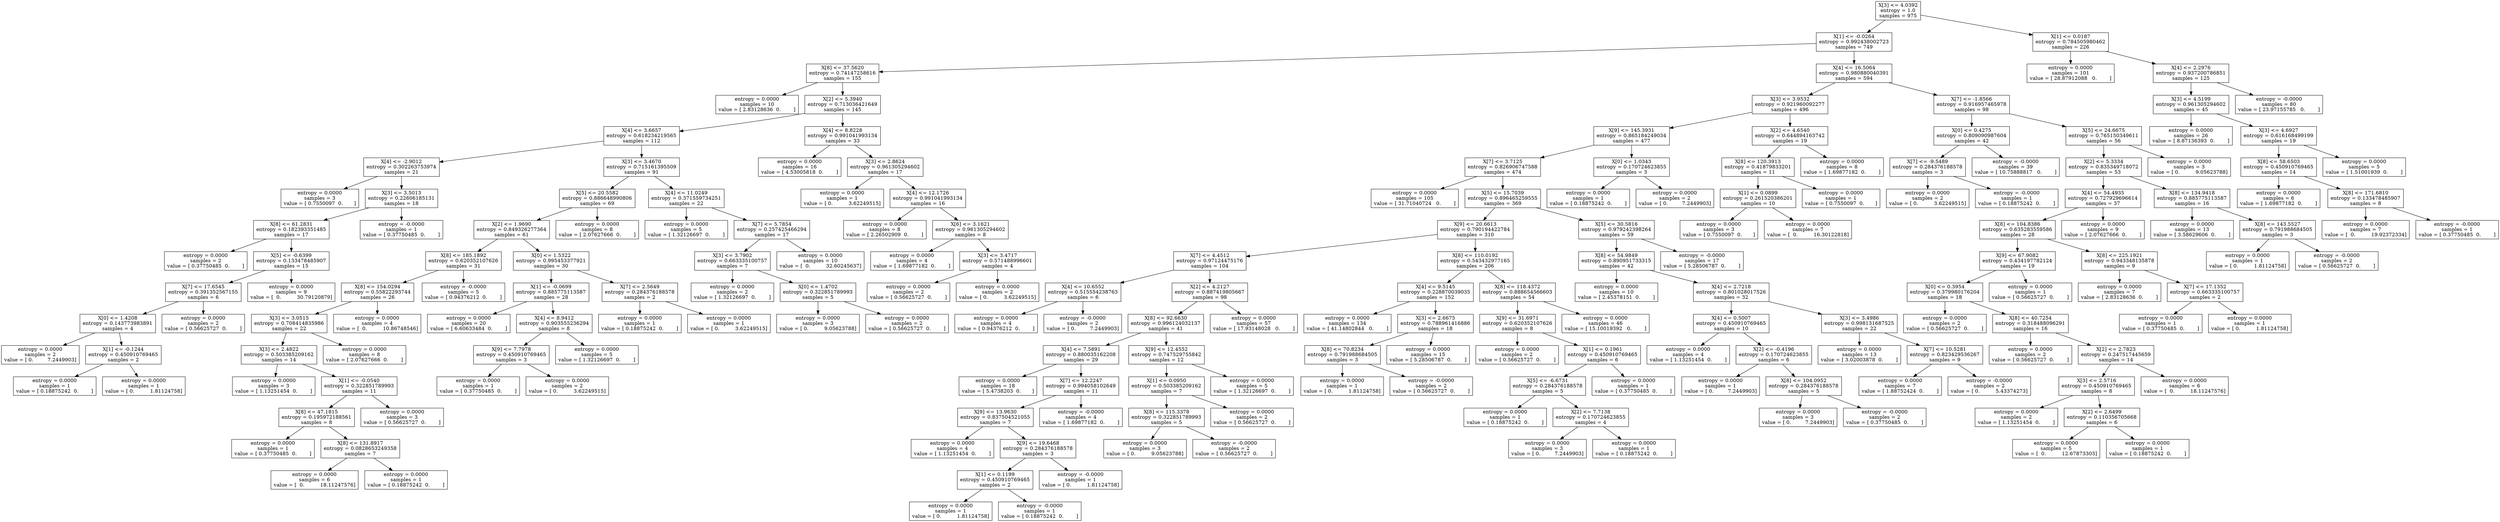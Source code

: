 digraph Tree {
0 [label="X[3] <= 4.0392\nentropy = 1.0\nsamples = 975", shape="box"] ;
1 [label="X[1] <= -0.0264\nentropy = 0.992438002723\nsamples = 749", shape="box"] ;
0 -> 1 ;
2 [label="X[8] <= 37.5620\nentropy = 0.74147258616\nsamples = 155", shape="box"] ;
1 -> 2 ;
3 [label="entropy = 0.0000\nsamples = 10\nvalue = [ 2.83128636  0.        ]", shape="box"] ;
2 -> 3 ;
4 [label="X[2] <= 5.3940\nentropy = 0.713036421649\nsamples = 145", shape="box"] ;
2 -> 4 ;
5 [label="X[4] <= 3.6657\nentropy = 0.618234219565\nsamples = 112", shape="box"] ;
4 -> 5 ;
6 [label="X[4] <= -2.9012\nentropy = 0.302263753974\nsamples = 21", shape="box"] ;
5 -> 6 ;
7 [label="entropy = 0.0000\nsamples = 3\nvalue = [ 0.7550097  0.       ]", shape="box"] ;
6 -> 7 ;
8 [label="X[3] <= 3.5013\nentropy = 0.22606185131\nsamples = 18", shape="box"] ;
6 -> 8 ;
9 [label="X[8] <= 61.2831\nentropy = 0.182393351485\nsamples = 17", shape="box"] ;
8 -> 9 ;
10 [label="entropy = 0.0000\nsamples = 2\nvalue = [ 0.37750485  0.        ]", shape="box"] ;
9 -> 10 ;
11 [label="X[5] <= -0.6399\nentropy = 0.133478485907\nsamples = 15", shape="box"] ;
9 -> 11 ;
12 [label="X[7] <= 17.6545\nentropy = 0.391352567155\nsamples = 6", shape="box"] ;
11 -> 12 ;
13 [label="X[0] <= 1.4208\nentropy = 0.143773983891\nsamples = 4", shape="box"] ;
12 -> 13 ;
14 [label="entropy = 0.0000\nsamples = 2\nvalue = [ 0.         7.2449903]", shape="box"] ;
13 -> 14 ;
15 [label="X[1] <= -0.1244\nentropy = 0.450910769465\nsamples = 2", shape="box"] ;
13 -> 15 ;
16 [label="entropy = 0.0000\nsamples = 1\nvalue = [ 0.18875242  0.        ]", shape="box"] ;
15 -> 16 ;
17 [label="entropy = 0.0000\nsamples = 1\nvalue = [ 0.          1.81124758]", shape="box"] ;
15 -> 17 ;
18 [label="entropy = 0.0000\nsamples = 2\nvalue = [ 0.56625727  0.        ]", shape="box"] ;
12 -> 18 ;
19 [label="entropy = 0.0000\nsamples = 9\nvalue = [  0.          30.79120879]", shape="box"] ;
11 -> 19 ;
20 [label="entropy = -0.0000\nsamples = 1\nvalue = [ 0.37750485  0.        ]", shape="box"] ;
8 -> 20 ;
21 [label="X[3] <= 3.4670\nentropy = 0.715161395509\nsamples = 91", shape="box"] ;
5 -> 21 ;
22 [label="X[5] <= 20.5582\nentropy = 0.886648990806\nsamples = 69", shape="box"] ;
21 -> 22 ;
23 [label="X[2] <= 1.9690\nentropy = 0.849326277364\nsamples = 61", shape="box"] ;
22 -> 23 ;
24 [label="X[8] <= 185.1892\nentropy = 0.620352107626\nsamples = 31", shape="box"] ;
23 -> 24 ;
25 [label="X[8] <= 154.0294\nentropy = 0.55822293744\nsamples = 26", shape="box"] ;
24 -> 25 ;
26 [label="X[3] <= 3.0515\nentropy = 0.708414835986\nsamples = 22", shape="box"] ;
25 -> 26 ;
27 [label="X[3] <= 2.4822\nentropy = 0.503385209162\nsamples = 14", shape="box"] ;
26 -> 27 ;
28 [label="entropy = 0.0000\nsamples = 3\nvalue = [ 1.13251454  0.        ]", shape="box"] ;
27 -> 28 ;
29 [label="X[1] <= -0.0540\nentropy = 0.322851789993\nsamples = 11", shape="box"] ;
27 -> 29 ;
30 [label="X[8] <= 47.1815\nentropy = 0.195972188561\nsamples = 8", shape="box"] ;
29 -> 30 ;
31 [label="entropy = 0.0000\nsamples = 1\nvalue = [ 0.37750485  0.        ]", shape="box"] ;
30 -> 31 ;
32 [label="X[8] <= 131.8917\nentropy = 0.0828653249358\nsamples = 7", shape="box"] ;
30 -> 32 ;
33 [label="entropy = 0.0000\nsamples = 6\nvalue = [  0.          18.11247576]", shape="box"] ;
32 -> 33 ;
34 [label="entropy = 0.0000\nsamples = 1\nvalue = [ 0.18875242  0.        ]", shape="box"] ;
32 -> 34 ;
35 [label="entropy = 0.0000\nsamples = 3\nvalue = [ 0.56625727  0.        ]", shape="box"] ;
29 -> 35 ;
36 [label="entropy = 0.0000\nsamples = 8\nvalue = [ 2.07627666  0.        ]", shape="box"] ;
26 -> 36 ;
37 [label="entropy = 0.0000\nsamples = 4\nvalue = [  0.          10.86748546]", shape="box"] ;
25 -> 37 ;
38 [label="entropy = -0.0000\nsamples = 5\nvalue = [ 0.94376212  0.        ]", shape="box"] ;
24 -> 38 ;
39 [label="X[0] <= 1.5322\nentropy = 0.995453377921\nsamples = 30", shape="box"] ;
23 -> 39 ;
40 [label="X[1] <= -0.0699\nentropy = 0.885775113587\nsamples = 28", shape="box"] ;
39 -> 40 ;
41 [label="entropy = 0.0000\nsamples = 20\nvalue = [ 6.60633484  0.        ]", shape="box"] ;
40 -> 41 ;
42 [label="X[4] <= 8.9412\nentropy = 0.903555236294\nsamples = 8", shape="box"] ;
40 -> 42 ;
43 [label="X[9] <= 7.7978\nentropy = 0.450910769465\nsamples = 3", shape="box"] ;
42 -> 43 ;
44 [label="entropy = 0.0000\nsamples = 1\nvalue = [ 0.37750485  0.        ]", shape="box"] ;
43 -> 44 ;
45 [label="entropy = 0.0000\nsamples = 2\nvalue = [ 0.          3.62249515]", shape="box"] ;
43 -> 45 ;
46 [label="entropy = 0.0000\nsamples = 5\nvalue = [ 1.32126697  0.        ]", shape="box"] ;
42 -> 46 ;
47 [label="X[7] <= 2.5649\nentropy = 0.284376188578\nsamples = 2", shape="box"] ;
39 -> 47 ;
48 [label="entropy = 0.0000\nsamples = 1\nvalue = [ 0.18875242  0.        ]", shape="box"] ;
47 -> 48 ;
49 [label="entropy = 0.0000\nsamples = 1\nvalue = [ 0.          3.62249515]", shape="box"] ;
47 -> 49 ;
50 [label="entropy = 0.0000\nsamples = 8\nvalue = [ 2.07627666  0.        ]", shape="box"] ;
22 -> 50 ;
51 [label="X[4] <= 11.0249\nentropy = 0.371559734251\nsamples = 22", shape="box"] ;
21 -> 51 ;
52 [label="entropy = 0.0000\nsamples = 5\nvalue = [ 1.32126697  0.        ]", shape="box"] ;
51 -> 52 ;
53 [label="X[7] <= 5.7854\nentropy = 0.257425466294\nsamples = 17", shape="box"] ;
51 -> 53 ;
54 [label="X[3] <= 3.7902\nentropy = 0.663335100757\nsamples = 7", shape="box"] ;
53 -> 54 ;
55 [label="entropy = 0.0000\nsamples = 2\nvalue = [ 1.32126697  0.        ]", shape="box"] ;
54 -> 55 ;
56 [label="X[0] <= 1.4702\nentropy = 0.322851789993\nsamples = 5", shape="box"] ;
54 -> 56 ;
57 [label="entropy = 0.0000\nsamples = 3\nvalue = [ 0.          9.05623788]", shape="box"] ;
56 -> 57 ;
58 [label="entropy = 0.0000\nsamples = 2\nvalue = [ 0.56625727  0.        ]", shape="box"] ;
56 -> 58 ;
59 [label="entropy = 0.0000\nsamples = 10\nvalue = [  0.          32.60245637]", shape="box"] ;
53 -> 59 ;
60 [label="X[4] <= 8.8228\nentropy = 0.991041993134\nsamples = 33", shape="box"] ;
4 -> 60 ;
61 [label="entropy = 0.0000\nsamples = 16\nvalue = [ 4.53005818  0.        ]", shape="box"] ;
60 -> 61 ;
62 [label="X[3] <= 2.8624\nentropy = 0.961305294602\nsamples = 17", shape="box"] ;
60 -> 62 ;
63 [label="entropy = 0.0000\nsamples = 1\nvalue = [ 0.          3.62249515]", shape="box"] ;
62 -> 63 ;
64 [label="X[4] <= 12.1726\nentropy = 0.991041993134\nsamples = 16", shape="box"] ;
62 -> 64 ;
65 [label="entropy = 0.0000\nsamples = 8\nvalue = [ 2.26502909  0.        ]", shape="box"] ;
64 -> 65 ;
66 [label="X[6] <= 3.1621\nentropy = 0.961305294602\nsamples = 8", shape="box"] ;
64 -> 66 ;
67 [label="entropy = 0.0000\nsamples = 4\nvalue = [ 1.69877182  0.        ]", shape="box"] ;
66 -> 67 ;
68 [label="X[3] <= 3.4717\nentropy = 0.571488996601\nsamples = 4", shape="box"] ;
66 -> 68 ;
69 [label="entropy = 0.0000\nsamples = 2\nvalue = [ 0.56625727  0.        ]", shape="box"] ;
68 -> 69 ;
70 [label="entropy = 0.0000\nsamples = 2\nvalue = [ 0.          3.62249515]", shape="box"] ;
68 -> 70 ;
71 [label="X[4] <= 16.5064\nentropy = 0.980880040391\nsamples = 594", shape="box"] ;
1 -> 71 ;
72 [label="X[3] <= 3.9532\nentropy = 0.921960092277\nsamples = 496", shape="box"] ;
71 -> 72 ;
73 [label="X[9] <= 145.3931\nentropy = 0.865184249034\nsamples = 477", shape="box"] ;
72 -> 73 ;
74 [label="X[7] <= 3.7125\nentropy = 0.826906747588\nsamples = 474", shape="box"] ;
73 -> 74 ;
75 [label="entropy = 0.0000\nsamples = 105\nvalue = [ 31.71040724   0.        ]", shape="box"] ;
74 -> 75 ;
76 [label="X[5] <= 15.7039\nentropy = 0.896465259555\nsamples = 369", shape="box"] ;
74 -> 76 ;
77 [label="X[9] <= 20.6613\nentropy = 0.790194422784\nsamples = 310", shape="box"] ;
76 -> 77 ;
78 [label="X[7] <= 4.4512\nentropy = 0.97124475176\nsamples = 104", shape="box"] ;
77 -> 78 ;
79 [label="X[4] <= 10.6552\nentropy = 0.515554238763\nsamples = 6", shape="box"] ;
78 -> 79 ;
80 [label="entropy = 0.0000\nsamples = 4\nvalue = [ 0.94376212  0.        ]", shape="box"] ;
79 -> 80 ;
81 [label="entropy = -0.0000\nsamples = 2\nvalue = [ 0.         7.2449903]", shape="box"] ;
79 -> 81 ;
82 [label="X[2] <= 4.2127\nentropy = 0.887419805667\nsamples = 98", shape="box"] ;
78 -> 82 ;
83 [label="X[8] <= 92.6630\nentropy = 0.996124032137\nsamples = 41", shape="box"] ;
82 -> 83 ;
84 [label="X[4] <= 7.5891\nentropy = 0.880035162208\nsamples = 29", shape="box"] ;
83 -> 84 ;
85 [label="entropy = 0.0000\nsamples = 18\nvalue = [ 5.4738203  0.       ]", shape="box"] ;
84 -> 85 ;
86 [label="X[7] <= 12.2247\nentropy = 0.994058102649\nsamples = 11", shape="box"] ;
84 -> 86 ;
87 [label="X[9] <= 13.9630\nentropy = 0.837504521055\nsamples = 7", shape="box"] ;
86 -> 87 ;
88 [label="entropy = 0.0000\nsamples = 4\nvalue = [ 1.13251454  0.        ]", shape="box"] ;
87 -> 88 ;
89 [label="X[9] <= 19.6468\nentropy = 0.284376188578\nsamples = 3", shape="box"] ;
87 -> 89 ;
90 [label="X[1] <= 0.1199\nentropy = 0.450910769465\nsamples = 2", shape="box"] ;
89 -> 90 ;
91 [label="entropy = 0.0000\nsamples = 1\nvalue = [ 0.          1.81124758]", shape="box"] ;
90 -> 91 ;
92 [label="entropy = -0.0000\nsamples = 1\nvalue = [ 0.18875242  0.        ]", shape="box"] ;
90 -> 92 ;
93 [label="entropy = -0.0000\nsamples = 1\nvalue = [ 0.          1.81124758]", shape="box"] ;
89 -> 93 ;
94 [label="entropy = -0.0000\nsamples = 4\nvalue = [ 1.69877182  0.        ]", shape="box"] ;
86 -> 94 ;
95 [label="X[9] <= 12.4552\nentropy = 0.747529755842\nsamples = 12", shape="box"] ;
83 -> 95 ;
96 [label="X[1] <= 0.0950\nentropy = 0.503385209162\nsamples = 7", shape="box"] ;
95 -> 96 ;
97 [label="X[8] <= 115.3378\nentropy = 0.322851789993\nsamples = 5", shape="box"] ;
96 -> 97 ;
98 [label="entropy = 0.0000\nsamples = 3\nvalue = [ 0.          9.05623788]", shape="box"] ;
97 -> 98 ;
99 [label="entropy = -0.0000\nsamples = 2\nvalue = [ 0.56625727  0.        ]", shape="box"] ;
97 -> 99 ;
100 [label="entropy = 0.0000\nsamples = 2\nvalue = [ 0.56625727  0.        ]", shape="box"] ;
96 -> 100 ;
101 [label="entropy = 0.0000\nsamples = 5\nvalue = [ 1.32126697  0.        ]", shape="box"] ;
95 -> 101 ;
102 [label="entropy = 0.0000\nsamples = 57\nvalue = [ 17.93148028   0.        ]", shape="box"] ;
82 -> 102 ;
103 [label="X[8] <= 110.0192\nentropy = 0.543432977165\nsamples = 206", shape="box"] ;
77 -> 103 ;
104 [label="X[4] <= 9.5145\nentropy = 0.228870039035\nsamples = 152", shape="box"] ;
103 -> 104 ;
105 [label="entropy = 0.0000\nsamples = 134\nvalue = [ 41.14802844   0.        ]", shape="box"] ;
104 -> 105 ;
106 [label="X[3] <= 2.6675\nentropy = 0.788961416886\nsamples = 18", shape="box"] ;
104 -> 106 ;
107 [label="X[8] <= 70.8234\nentropy = 0.791988684505\nsamples = 3", shape="box"] ;
106 -> 107 ;
108 [label="entropy = 0.0000\nsamples = 1\nvalue = [ 0.          1.81124758]", shape="box"] ;
107 -> 108 ;
109 [label="entropy = -0.0000\nsamples = 2\nvalue = [ 0.56625727  0.        ]", shape="box"] ;
107 -> 109 ;
110 [label="entropy = 0.0000\nsamples = 15\nvalue = [ 5.28506787  0.        ]", shape="box"] ;
106 -> 110 ;
111 [label="X[8] <= 118.4372\nentropy = 0.888654566603\nsamples = 54", shape="box"] ;
103 -> 111 ;
112 [label="X[9] <= 31.6971\nentropy = 0.620352107626\nsamples = 8", shape="box"] ;
111 -> 112 ;
113 [label="entropy = 0.0000\nsamples = 2\nvalue = [ 0.56625727  0.        ]", shape="box"] ;
112 -> 113 ;
114 [label="X[1] <= 0.1961\nentropy = 0.450910769465\nsamples = 6", shape="box"] ;
112 -> 114 ;
115 [label="X[5] <= -6.6731\nentropy = 0.284376188578\nsamples = 5", shape="box"] ;
114 -> 115 ;
116 [label="entropy = 0.0000\nsamples = 1\nvalue = [ 0.18875242  0.        ]", shape="box"] ;
115 -> 116 ;
117 [label="X[2] <= 7.7138\nentropy = 0.170724623855\nsamples = 4", shape="box"] ;
115 -> 117 ;
118 [label="entropy = 0.0000\nsamples = 3\nvalue = [ 0.         7.2449903]", shape="box"] ;
117 -> 118 ;
119 [label="entropy = 0.0000\nsamples = 1\nvalue = [ 0.18875242  0.        ]", shape="box"] ;
117 -> 119 ;
120 [label="entropy = 0.0000\nsamples = 1\nvalue = [ 0.37750485  0.        ]", shape="box"] ;
114 -> 120 ;
121 [label="entropy = 0.0000\nsamples = 46\nvalue = [ 15.10019392   0.        ]", shape="box"] ;
111 -> 121 ;
122 [label="X[5] <= 30.5816\nentropy = 0.979242398264\nsamples = 59", shape="box"] ;
76 -> 122 ;
123 [label="X[8] <= 54.9849\nentropy = 0.890951733315\nsamples = 42", shape="box"] ;
122 -> 123 ;
124 [label="entropy = 0.0000\nsamples = 10\nvalue = [ 2.45378151  0.        ]", shape="box"] ;
123 -> 124 ;
125 [label="X[4] <= 2.7218\nentropy = 0.801028017526\nsamples = 32", shape="box"] ;
123 -> 125 ;
126 [label="X[4] <= 0.5007\nentropy = 0.450910769465\nsamples = 10", shape="box"] ;
125 -> 126 ;
127 [label="entropy = 0.0000\nsamples = 4\nvalue = [ 1.13251454  0.        ]", shape="box"] ;
126 -> 127 ;
128 [label="X[2] <= -0.4196\nentropy = 0.170724623855\nsamples = 6", shape="box"] ;
126 -> 128 ;
129 [label="entropy = 0.0000\nsamples = 1\nvalue = [ 0.         7.2449903]", shape="box"] ;
128 -> 129 ;
130 [label="X[8] <= 104.0952\nentropy = 0.284376188578\nsamples = 5", shape="box"] ;
128 -> 130 ;
131 [label="entropy = 0.0000\nsamples = 3\nvalue = [ 0.         7.2449903]", shape="box"] ;
130 -> 131 ;
132 [label="entropy = -0.0000\nsamples = 2\nvalue = [ 0.37750485  0.        ]", shape="box"] ;
130 -> 132 ;
133 [label="X[3] <= 3.4986\nentropy = 0.998131687525\nsamples = 22", shape="box"] ;
125 -> 133 ;
134 [label="entropy = 0.0000\nsamples = 13\nvalue = [ 3.02003878  0.        ]", shape="box"] ;
133 -> 134 ;
135 [label="X[7] <= 10.5281\nentropy = 0.823429536267\nsamples = 9", shape="box"] ;
133 -> 135 ;
136 [label="entropy = 0.0000\nsamples = 7\nvalue = [ 1.88752424  0.        ]", shape="box"] ;
135 -> 136 ;
137 [label="entropy = -0.0000\nsamples = 2\nvalue = [ 0.          5.43374273]", shape="box"] ;
135 -> 137 ;
138 [label="entropy = -0.0000\nsamples = 17\nvalue = [ 5.28506787  0.        ]", shape="box"] ;
122 -> 138 ;
139 [label="X[0] <= 1.0343\nentropy = 0.170724623855\nsamples = 3", shape="box"] ;
73 -> 139 ;
140 [label="entropy = 0.0000\nsamples = 1\nvalue = [ 0.18875242  0.        ]", shape="box"] ;
139 -> 140 ;
141 [label="entropy = 0.0000\nsamples = 2\nvalue = [ 0.         7.2449903]", shape="box"] ;
139 -> 141 ;
142 [label="X[2] <= 4.6540\nentropy = 0.644894163742\nsamples = 19", shape="box"] ;
72 -> 142 ;
143 [label="X[8] <= 120.3913\nentropy = 0.41879833201\nsamples = 11", shape="box"] ;
142 -> 143 ;
144 [label="X[1] <= 0.0899\nentropy = 0.261520386201\nsamples = 10", shape="box"] ;
143 -> 144 ;
145 [label="entropy = 0.0000\nsamples = 3\nvalue = [ 0.7550097  0.       ]", shape="box"] ;
144 -> 145 ;
146 [label="entropy = 0.0000\nsamples = 7\nvalue = [  0.          16.30122818]", shape="box"] ;
144 -> 146 ;
147 [label="entropy = 0.0000\nsamples = 1\nvalue = [ 0.7550097  0.       ]", shape="box"] ;
143 -> 147 ;
148 [label="entropy = 0.0000\nsamples = 8\nvalue = [ 1.69877182  0.        ]", shape="box"] ;
142 -> 148 ;
149 [label="X[7] <= -1.8566\nentropy = 0.916957465978\nsamples = 98", shape="box"] ;
71 -> 149 ;
150 [label="X[0] <= 0.4275\nentropy = 0.809090987604\nsamples = 42", shape="box"] ;
149 -> 150 ;
151 [label="X[7] <= -9.5489\nentropy = 0.284376188578\nsamples = 3", shape="box"] ;
150 -> 151 ;
152 [label="entropy = 0.0000\nsamples = 2\nvalue = [ 0.          3.62249515]", shape="box"] ;
151 -> 152 ;
153 [label="entropy = -0.0000\nsamples = 1\nvalue = [ 0.18875242  0.        ]", shape="box"] ;
151 -> 153 ;
154 [label="entropy = -0.0000\nsamples = 39\nvalue = [ 10.75888817   0.        ]", shape="box"] ;
150 -> 154 ;
155 [label="X[5] <= 24.6675\nentropy = 0.765150349611\nsamples = 56", shape="box"] ;
149 -> 155 ;
156 [label="X[2] <= 5.3334\nentropy = 0.835349718072\nsamples = 53", shape="box"] ;
155 -> 156 ;
157 [label="X[4] <= 54.4935\nentropy = 0.727929696614\nsamples = 37", shape="box"] ;
156 -> 157 ;
158 [label="X[8] <= 104.8386\nentropy = 0.635283559586\nsamples = 28", shape="box"] ;
157 -> 158 ;
159 [label="X[9] <= 67.9082\nentropy = 0.434197782124\nsamples = 19", shape="box"] ;
158 -> 159 ;
160 [label="X[0] <= 0.3954\nentropy = 0.379980176204\nsamples = 18", shape="box"] ;
159 -> 160 ;
161 [label="entropy = 0.0000\nsamples = 2\nvalue = [ 0.56625727  0.        ]", shape="box"] ;
160 -> 161 ;
162 [label="X[8] <= 40.7254\nentropy = 0.318488096291\nsamples = 16", shape="box"] ;
160 -> 162 ;
163 [label="entropy = 0.0000\nsamples = 2\nvalue = [ 0.56625727  0.        ]", shape="box"] ;
162 -> 163 ;
164 [label="X[2] <= 2.7823\nentropy = 0.247517445659\nsamples = 14", shape="box"] ;
162 -> 164 ;
165 [label="X[3] <= 2.5716\nentropy = 0.450910769465\nsamples = 8", shape="box"] ;
164 -> 165 ;
166 [label="entropy = 0.0000\nsamples = 2\nvalue = [ 1.13251454  0.        ]", shape="box"] ;
165 -> 166 ;
167 [label="X[2] <= 2.6499\nentropy = 0.110356705668\nsamples = 6", shape="box"] ;
165 -> 167 ;
168 [label="entropy = 0.0000\nsamples = 5\nvalue = [  0.          12.67873303]", shape="box"] ;
167 -> 168 ;
169 [label="entropy = 0.0000\nsamples = 1\nvalue = [ 0.18875242  0.        ]", shape="box"] ;
167 -> 169 ;
170 [label="entropy = 0.0000\nsamples = 6\nvalue = [  0.          18.11247576]", shape="box"] ;
164 -> 170 ;
171 [label="entropy = 0.0000\nsamples = 1\nvalue = [ 0.56625727  0.        ]", shape="box"] ;
159 -> 171 ;
172 [label="X[8] <= 225.1921\nentropy = 0.943348135878\nsamples = 9", shape="box"] ;
158 -> 172 ;
173 [label="entropy = 0.0000\nsamples = 7\nvalue = [ 2.83128636  0.        ]", shape="box"] ;
172 -> 173 ;
174 [label="X[7] <= 17.1352\nentropy = 0.663335100757\nsamples = 2", shape="box"] ;
172 -> 174 ;
175 [label="entropy = 0.0000\nsamples = 1\nvalue = [ 0.37750485  0.        ]", shape="box"] ;
174 -> 175 ;
176 [label="entropy = 0.0000\nsamples = 1\nvalue = [ 0.          1.81124758]", shape="box"] ;
174 -> 176 ;
177 [label="entropy = 0.0000\nsamples = 9\nvalue = [ 2.07627666  0.        ]", shape="box"] ;
157 -> 177 ;
178 [label="X[8] <= 134.9418\nentropy = 0.885775113587\nsamples = 16", shape="box"] ;
156 -> 178 ;
179 [label="entropy = 0.0000\nsamples = 13\nvalue = [ 3.58629606  0.        ]", shape="box"] ;
178 -> 179 ;
180 [label="X[8] <= 143.5527\nentropy = 0.791988684505\nsamples = 3", shape="box"] ;
178 -> 180 ;
181 [label="entropy = 0.0000\nsamples = 1\nvalue = [ 0.          1.81124758]", shape="box"] ;
180 -> 181 ;
182 [label="entropy = -0.0000\nsamples = 2\nvalue = [ 0.56625727  0.        ]", shape="box"] ;
180 -> 182 ;
183 [label="entropy = 0.0000\nsamples = 3\nvalue = [ 0.          9.05623788]", shape="box"] ;
155 -> 183 ;
184 [label="X[1] <= 0.0187\nentropy = 0.784505980462\nsamples = 226", shape="box"] ;
0 -> 184 ;
185 [label="entropy = 0.0000\nsamples = 101\nvalue = [ 28.87912088   0.        ]", shape="box"] ;
184 -> 185 ;
186 [label="X[4] <= 2.2976\nentropy = 0.937200786851\nsamples = 125", shape="box"] ;
184 -> 186 ;
187 [label="X[3] <= 4.5199\nentropy = 0.961305294602\nsamples = 45", shape="box"] ;
186 -> 187 ;
188 [label="entropy = 0.0000\nsamples = 26\nvalue = [ 8.87136393  0.        ]", shape="box"] ;
187 -> 188 ;
189 [label="X[3] <= 4.6927\nentropy = 0.616168499199\nsamples = 19", shape="box"] ;
187 -> 189 ;
190 [label="X[8] <= 58.6503\nentropy = 0.450910769465\nsamples = 14", shape="box"] ;
189 -> 190 ;
191 [label="entropy = 0.0000\nsamples = 6\nvalue = [ 1.69877182  0.        ]", shape="box"] ;
190 -> 191 ;
192 [label="X[8] <= 171.6810\nentropy = 0.133478485907\nsamples = 8", shape="box"] ;
190 -> 192 ;
193 [label="entropy = 0.0000\nsamples = 7\nvalue = [  0.          19.92372334]", shape="box"] ;
192 -> 193 ;
194 [label="entropy = -0.0000\nsamples = 1\nvalue = [ 0.37750485  0.        ]", shape="box"] ;
192 -> 194 ;
195 [label="entropy = 0.0000\nsamples = 5\nvalue = [ 1.51001939  0.        ]", shape="box"] ;
189 -> 195 ;
196 [label="entropy = -0.0000\nsamples = 80\nvalue = [ 23.97155785   0.        ]", shape="box"] ;
186 -> 196 ;
}